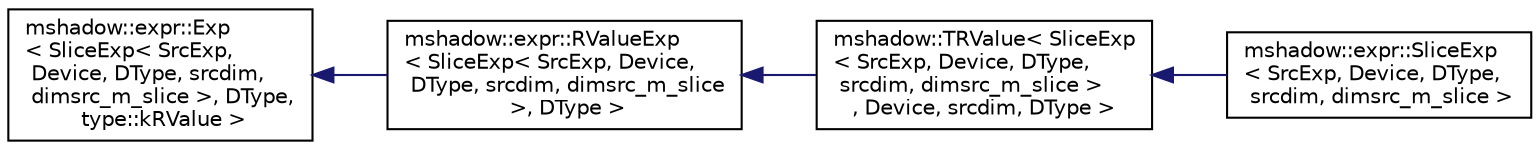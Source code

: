 digraph "Graphical Class Hierarchy"
{
 // LATEX_PDF_SIZE
  edge [fontname="Helvetica",fontsize="10",labelfontname="Helvetica",labelfontsize="10"];
  node [fontname="Helvetica",fontsize="10",shape=record];
  rankdir="LR";
  Node0 [label="mshadow::expr::Exp\l\< SliceExp\< SrcExp,\l Device, DType, srcdim,\l dimsrc_m_slice \>, DType,\l type::kRValue \>",height=0.2,width=0.4,color="black", fillcolor="white", style="filled",URL="$structmshadow_1_1expr_1_1Exp.html",tooltip=" "];
  Node0 -> Node1 [dir="back",color="midnightblue",fontsize="10",style="solid",fontname="Helvetica"];
  Node1 [label="mshadow::expr::RValueExp\l\< SliceExp\< SrcExp, Device,\l DType, srcdim, dimsrc_m_slice\l \>, DType \>",height=0.2,width=0.4,color="black", fillcolor="white", style="filled",URL="$classmshadow_1_1expr_1_1RValueExp.html",tooltip=" "];
  Node1 -> Node2 [dir="back",color="midnightblue",fontsize="10",style="solid",fontname="Helvetica"];
  Node2 [label="mshadow::TRValue\< SliceExp\l\< SrcExp, Device, DType,\l srcdim, dimsrc_m_slice \>\l, Device, srcdim, DType \>",height=0.2,width=0.4,color="black", fillcolor="white", style="filled",URL="$structmshadow_1_1TRValue.html",tooltip=" "];
  Node2 -> Node3 [dir="back",color="midnightblue",fontsize="10",style="solid",fontname="Helvetica"];
  Node3 [label="mshadow::expr::SliceExp\l\< SrcExp, Device, DType,\l srcdim, dimsrc_m_slice \>",height=0.2,width=0.4,color="black", fillcolor="white", style="filled",URL="$structmshadow_1_1expr_1_1SliceExp.html",tooltip="slice expression, slice a tensor's channel"];
}
